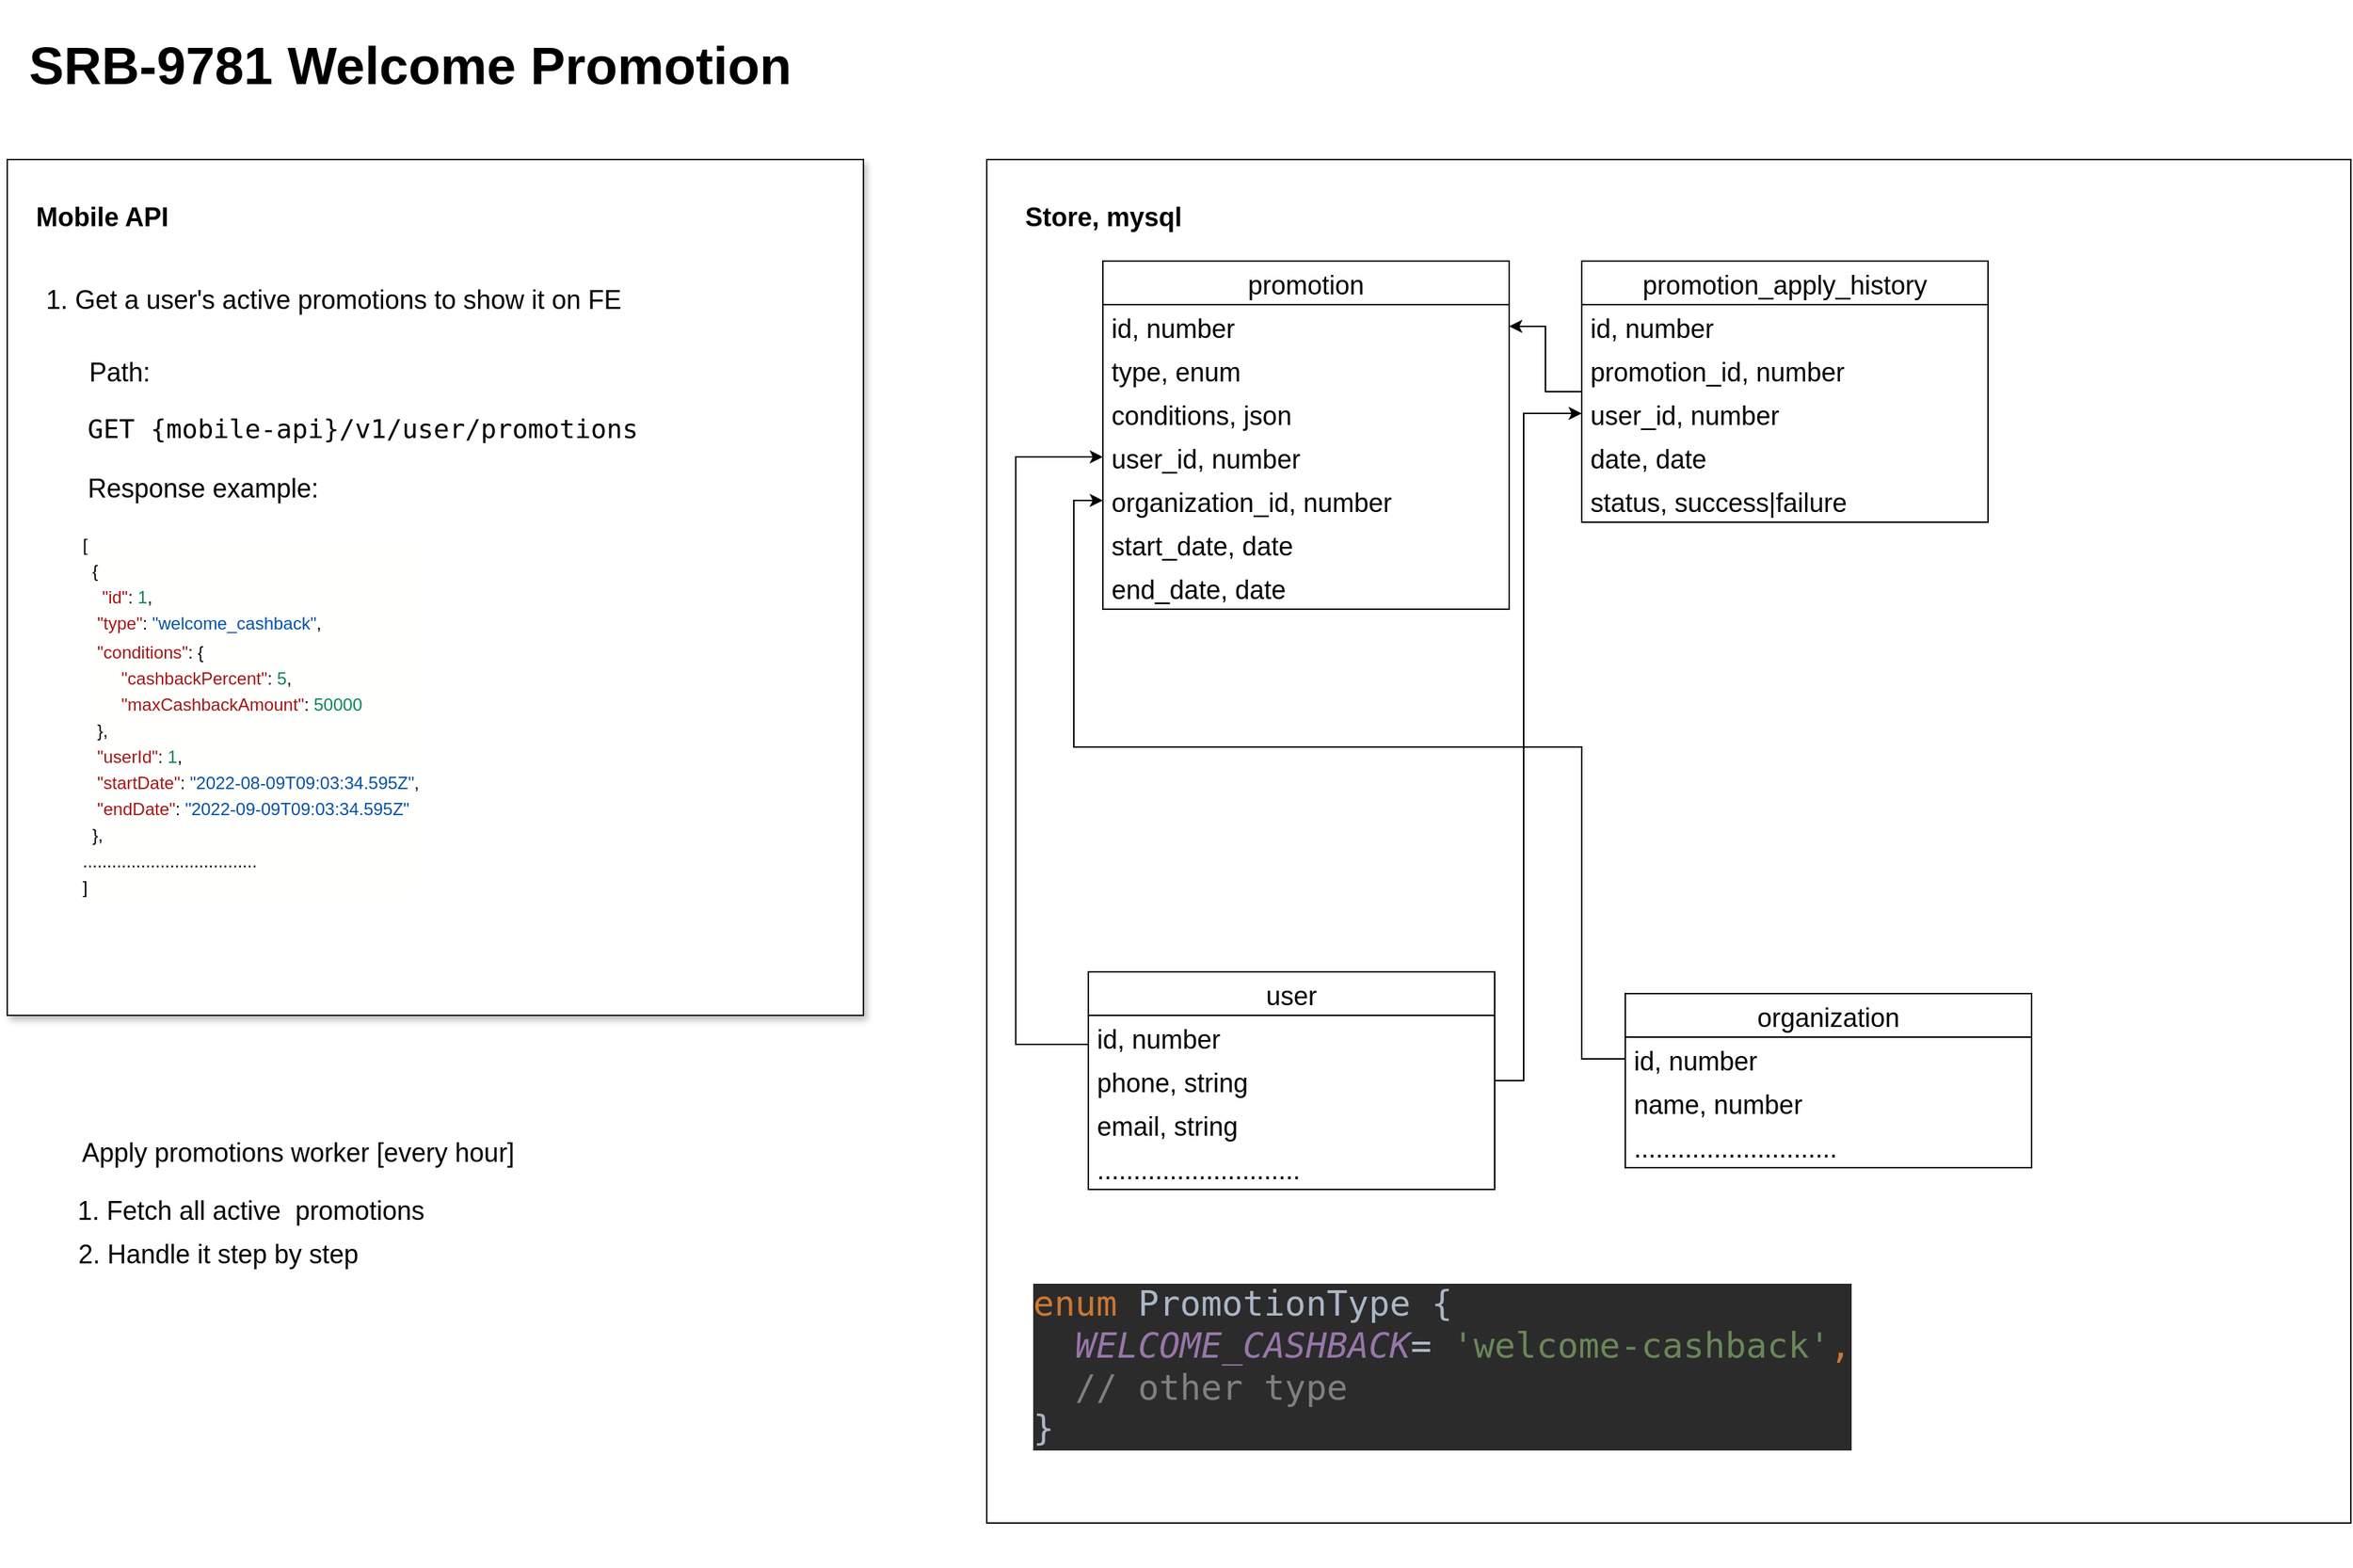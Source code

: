 <mxfile version="18.1.2" type="github">
  <diagram id="vmI7mMUzF1Ovgu6gkRTT" name="Page-1">
    <mxGraphModel dx="2302" dy="1041" grid="1" gridSize="10" guides="1" tooltips="1" connect="1" arrows="1" fold="1" page="1" pageScale="1" pageWidth="850" pageHeight="1100" math="0" shadow="0">
      <root>
        <mxCell id="0" />
        <mxCell id="1" parent="0" />
        <mxCell id="XHVd93EIHzynzg2FaFqQ-79" value="" style="whiteSpace=wrap;html=1;aspect=fixed;shadow=1;fontSize=24;strokeColor=#1A1A1A;fillColor=#FFFFFF;" vertex="1" parent="1">
          <mxGeometry x="25" y="190" width="590" height="590" as="geometry" />
        </mxCell>
        <mxCell id="XHVd93EIHzynzg2FaFqQ-1" value="" style="whiteSpace=wrap;html=1;aspect=fixed;" vertex="1" parent="1">
          <mxGeometry x="700" y="190" width="940" height="940" as="geometry" />
        </mxCell>
        <mxCell id="XHVd93EIHzynzg2FaFqQ-2" value="&lt;font style=&quot;font-size: 18px;&quot;&gt;&lt;b&gt;Store, mysql&lt;/b&gt;&lt;/font&gt;" style="text;html=1;align=center;verticalAlign=middle;resizable=0;points=[];autosize=1;strokeColor=none;fillColor=none;" vertex="1" parent="1">
          <mxGeometry x="720" y="220" width="120" height="20" as="geometry" />
        </mxCell>
        <mxCell id="XHVd93EIHzynzg2FaFqQ-5" value="promotion" style="swimlane;fontStyle=0;childLayout=stackLayout;horizontal=1;startSize=30;horizontalStack=0;resizeParent=1;resizeParentMax=0;resizeLast=0;collapsible=1;marginBottom=0;fontSize=18;" vertex="1" parent="1">
          <mxGeometry x="780" y="260" width="280" height="240" as="geometry">
            <mxRectangle x="860" y="350" width="160" height="30" as="alternateBounds" />
          </mxGeometry>
        </mxCell>
        <mxCell id="XHVd93EIHzynzg2FaFqQ-6" value="id, number" style="text;strokeColor=none;fillColor=none;align=left;verticalAlign=middle;spacingLeft=4;spacingRight=4;overflow=hidden;points=[[0,0.5],[1,0.5]];portConstraint=eastwest;rotatable=0;fontSize=18;" vertex="1" parent="XHVd93EIHzynzg2FaFqQ-5">
          <mxGeometry y="30" width="280" height="30" as="geometry" />
        </mxCell>
        <mxCell id="XHVd93EIHzynzg2FaFqQ-31" value="type, enum" style="text;strokeColor=none;fillColor=none;align=left;verticalAlign=middle;spacingLeft=4;spacingRight=4;overflow=hidden;points=[[0,0.5],[1,0.5]];portConstraint=eastwest;rotatable=0;fontSize=18;" vertex="1" parent="XHVd93EIHzynzg2FaFqQ-5">
          <mxGeometry y="60" width="280" height="30" as="geometry" />
        </mxCell>
        <mxCell id="XHVd93EIHzynzg2FaFqQ-8" value="conditions, json" style="text;strokeColor=none;fillColor=none;align=left;verticalAlign=middle;spacingLeft=4;spacingRight=4;overflow=hidden;points=[[0,0.5],[1,0.5]];portConstraint=eastwest;rotatable=0;fontSize=18;" vertex="1" parent="XHVd93EIHzynzg2FaFqQ-5">
          <mxGeometry y="90" width="280" height="30" as="geometry" />
        </mxCell>
        <mxCell id="XHVd93EIHzynzg2FaFqQ-14" value="user_id, number" style="text;strokeColor=none;fillColor=none;align=left;verticalAlign=middle;spacingLeft=4;spacingRight=4;overflow=hidden;points=[[0,0.5],[1,0.5]];portConstraint=eastwest;rotatable=0;fontSize=18;" vertex="1" parent="XHVd93EIHzynzg2FaFqQ-5">
          <mxGeometry y="120" width="280" height="30" as="geometry" />
        </mxCell>
        <mxCell id="XHVd93EIHzynzg2FaFqQ-52" value="organization_id, number" style="text;strokeColor=none;fillColor=none;align=left;verticalAlign=middle;spacingLeft=4;spacingRight=4;overflow=hidden;points=[[0,0.5],[1,0.5]];portConstraint=eastwest;rotatable=0;fontSize=18;" vertex="1" parent="XHVd93EIHzynzg2FaFqQ-5">
          <mxGeometry y="150" width="280" height="30" as="geometry" />
        </mxCell>
        <mxCell id="XHVd93EIHzynzg2FaFqQ-32" value="start_date, date" style="text;strokeColor=none;fillColor=none;align=left;verticalAlign=middle;spacingLeft=4;spacingRight=4;overflow=hidden;points=[[0,0.5],[1,0.5]];portConstraint=eastwest;rotatable=0;fontSize=18;" vertex="1" parent="XHVd93EIHzynzg2FaFqQ-5">
          <mxGeometry y="180" width="280" height="30" as="geometry" />
        </mxCell>
        <mxCell id="XHVd93EIHzynzg2FaFqQ-17" value="end_date, date" style="text;strokeColor=none;fillColor=none;align=left;verticalAlign=middle;spacingLeft=4;spacingRight=4;overflow=hidden;points=[[0,0.5],[1,0.5]];portConstraint=eastwest;rotatable=0;fontSize=18;" vertex="1" parent="XHVd93EIHzynzg2FaFqQ-5">
          <mxGeometry y="210" width="280" height="30" as="geometry" />
        </mxCell>
        <mxCell id="XHVd93EIHzynzg2FaFqQ-60" style="edgeStyle=orthogonalEdgeStyle;rounded=0;orthogonalLoop=1;jettySize=auto;html=1;entryX=0;entryY=0.5;entryDx=0;entryDy=0;fontSize=18;" edge="1" parent="1" source="XHVd93EIHzynzg2FaFqQ-23" target="XHVd93EIHzynzg2FaFqQ-14">
          <mxGeometry relative="1" as="geometry">
            <Array as="points">
              <mxPoint x="720" y="800" />
              <mxPoint x="720" y="395" />
            </Array>
          </mxGeometry>
        </mxCell>
        <mxCell id="XHVd93EIHzynzg2FaFqQ-71" style="edgeStyle=orthogonalEdgeStyle;rounded=0;orthogonalLoop=1;jettySize=auto;html=1;entryX=0;entryY=0.5;entryDx=0;entryDy=0;fontSize=18;" edge="1" parent="1" source="XHVd93EIHzynzg2FaFqQ-23" target="XHVd93EIHzynzg2FaFqQ-67">
          <mxGeometry relative="1" as="geometry">
            <Array as="points">
              <mxPoint x="1070" y="825" />
              <mxPoint x="1070" y="365" />
            </Array>
          </mxGeometry>
        </mxCell>
        <mxCell id="XHVd93EIHzynzg2FaFqQ-23" value="user" style="swimlane;fontStyle=0;childLayout=stackLayout;horizontal=1;startSize=30;horizontalStack=0;resizeParent=1;resizeParentMax=0;resizeLast=0;collapsible=1;marginBottom=0;fontSize=18;" vertex="1" parent="1">
          <mxGeometry x="770" y="750" width="280" height="150" as="geometry">
            <mxRectangle x="860" y="350" width="160" height="30" as="alternateBounds" />
          </mxGeometry>
        </mxCell>
        <mxCell id="XHVd93EIHzynzg2FaFqQ-24" value="id, number" style="text;strokeColor=none;fillColor=none;align=left;verticalAlign=middle;spacingLeft=4;spacingRight=4;overflow=hidden;points=[[0,0.5],[1,0.5]];portConstraint=eastwest;rotatable=0;fontSize=18;" vertex="1" parent="XHVd93EIHzynzg2FaFqQ-23">
          <mxGeometry y="30" width="280" height="30" as="geometry" />
        </mxCell>
        <mxCell id="XHVd93EIHzynzg2FaFqQ-25" value="phone, string" style="text;strokeColor=none;fillColor=none;align=left;verticalAlign=middle;spacingLeft=4;spacingRight=4;overflow=hidden;points=[[0,0.5],[1,0.5]];portConstraint=eastwest;rotatable=0;fontSize=18;" vertex="1" parent="XHVd93EIHzynzg2FaFqQ-23">
          <mxGeometry y="60" width="280" height="30" as="geometry" />
        </mxCell>
        <mxCell id="XHVd93EIHzynzg2FaFqQ-26" value="email, string" style="text;strokeColor=none;fillColor=none;align=left;verticalAlign=middle;spacingLeft=4;spacingRight=4;overflow=hidden;points=[[0,0.5],[1,0.5]];portConstraint=eastwest;rotatable=0;fontSize=18;" vertex="1" parent="XHVd93EIHzynzg2FaFqQ-23">
          <mxGeometry y="90" width="280" height="30" as="geometry" />
        </mxCell>
        <mxCell id="XHVd93EIHzynzg2FaFqQ-27" value="............................" style="text;strokeColor=none;fillColor=none;align=left;verticalAlign=middle;spacingLeft=4;spacingRight=4;overflow=hidden;points=[[0,0.5],[1,0.5]];portConstraint=eastwest;rotatable=0;fontSize=18;" vertex="1" parent="XHVd93EIHzynzg2FaFqQ-23">
          <mxGeometry y="120" width="280" height="30" as="geometry" />
        </mxCell>
        <mxCell id="XHVd93EIHzynzg2FaFqQ-33" value="&lt;h1&gt;SRB-9781 Welcome Promotion&lt;/h1&gt;&lt;span data-metadata=&quot;&lt;!--(figmeta)eyJmaWxlS2V5IjoiYTVsaGJPWG9oTW1MTndGYm8xNE5kQSIsInBhc3RlSUQiOjE4MjY3NjkxMTcsImRhdGFUeXBlIjoic2NlbmUifQo=(/figmeta)--&gt;&quot;&gt;&lt;/span&gt;&lt;span style=&quot;&quot;&gt;&amp;nbsp;&lt;/span&gt;&lt;p&gt;.&lt;/p&gt;" style="text;html=1;strokeColor=none;fillColor=none;spacing=5;spacingTop=-20;whiteSpace=wrap;overflow=hidden;rounded=0;fontSize=18;" vertex="1" parent="1">
          <mxGeometry x="35" y="90" width="570" height="120" as="geometry" />
        </mxCell>
        <mxCell id="XHVd93EIHzynzg2FaFqQ-35" value="&lt;pre&gt;GET {mobile-api}/v1/user/promotions&lt;/pre&gt;" style="text;html=1;strokeColor=none;fillColor=none;align=center;verticalAlign=middle;whiteSpace=wrap;rounded=0;fontSize=18;" vertex="1" parent="1">
          <mxGeometry x="80" y="360" width="380" height="30" as="geometry" />
        </mxCell>
        <mxCell id="XHVd93EIHzynzg2FaFqQ-39" value="&lt;div style=&quot;background-color: rgb(255, 255, 254); line-height: 18px;&quot;&gt;&lt;div style=&quot;line-height: 18px;&quot;&gt;&lt;div style=&quot;color: rgb(0, 0, 0); font-size: 12px; font-weight: normal;&quot;&gt;[&lt;/div&gt;&lt;div style=&quot;color: rgb(0, 0, 0); font-size: 12px; font-weight: normal;&quot;&gt;&amp;nbsp; {&lt;/div&gt;&lt;div style=&quot;color: rgb(0, 0, 0); font-size: 12px; font-weight: normal;&quot;&gt;        &lt;span style=&quot;color: #a31515;&quot;&gt;&amp;nbsp; &amp;nbsp; &quot;id&quot;&lt;/span&gt;: &lt;span style=&quot;color: #098658;&quot;&gt;1&lt;/span&gt;,&lt;/div&gt;&lt;div style=&quot;color: rgb(0, 0, 0); font-size: 12px; font-weight: normal;&quot;&gt;        &lt;span style=&quot;color: #a31515;&quot;&gt;&amp;nbsp; &amp;nbsp;&quot;type&quot;&lt;/span&gt;: &lt;span style=&quot;color: #0451a5;&quot;&gt;&quot;welcome_cashback&quot;&lt;/span&gt;,&lt;/div&gt;&lt;div style=&quot;&quot;&gt;        &lt;span style=&quot;color: rgb(163, 21, 21); font-size: 12px; font-weight: normal;&quot;&gt;&amp;nbsp; &amp;nbsp;&quot;&lt;/span&gt;&lt;font color=&quot;#a31515&quot;&gt;&lt;span style=&quot;font-size: 12px;&quot;&gt;conditions&lt;/span&gt;&lt;/font&gt;&lt;span style=&quot;color: rgb(163, 21, 21); font-size: 12px; font-weight: normal;&quot;&gt;&quot;&lt;/span&gt;&lt;span style=&quot;font-size: 12px;&quot;&gt;: {&lt;/span&gt;&lt;/div&gt;&lt;div style=&quot;color: rgb(0, 0, 0); font-size: 12px; font-weight: normal;&quot;&gt;            &lt;span style=&quot;color: #a31515;&quot;&gt;&amp;nbsp; &amp;nbsp; &amp;nbsp; &amp;nbsp; &quot;cashbackPercent&quot;&lt;/span&gt;: &lt;span style=&quot;color: #098658;&quot;&gt;5&lt;/span&gt;,&lt;/div&gt;&lt;div style=&quot;color: rgb(0, 0, 0); font-size: 12px; font-weight: normal;&quot;&gt;            &lt;span style=&quot;color: #a31515;&quot;&gt;&amp;nbsp; &amp;nbsp; &amp;nbsp; &amp;nbsp; &quot;maxCashbackAmount&quot;&lt;/span&gt;: &lt;span style=&quot;color: #098658;&quot;&gt;50000&lt;/span&gt;&lt;/div&gt;&lt;div style=&quot;color: rgb(0, 0, 0); font-size: 12px; font-weight: normal;&quot;&gt;&amp;nbsp; &amp;nbsp;},&lt;/div&gt;&lt;div style=&quot;color: rgb(0, 0, 0); font-size: 12px; font-weight: normal;&quot;&gt;        &lt;span style=&quot;color: #a31515;&quot;&gt;&amp;nbsp; &amp;nbsp;&quot;userId&quot;&lt;/span&gt;: &lt;span style=&quot;color: #098658;&quot;&gt;1&lt;/span&gt;,&lt;/div&gt;&lt;div style=&quot;color: rgb(0, 0, 0); font-size: 12px; font-weight: normal;&quot;&gt;        &lt;span style=&quot;color: #a31515;&quot;&gt;&amp;nbsp; &amp;nbsp;&quot;startDate&quot;&lt;/span&gt;: &lt;span style=&quot;color: #0451a5;&quot;&gt;&quot;2022-08-09T09:03:34.595Z&quot;&lt;/span&gt;,&lt;/div&gt;&lt;div style=&quot;color: rgb(0, 0, 0); font-size: 12px; font-weight: normal;&quot;&gt;        &lt;span style=&quot;color: #a31515;&quot;&gt;&amp;nbsp; &amp;nbsp;&quot;endDate&quot;&lt;/span&gt;: &lt;span style=&quot;color: #0451a5;&quot;&gt;&quot;2022-09-09T09:03:34.595Z&quot;&lt;/span&gt;&lt;/div&gt;&lt;div style=&quot;color: rgb(0, 0, 0); font-size: 12px; font-weight: normal;&quot;&gt;&amp;nbsp; },&lt;/div&gt;&lt;div style=&quot;color: rgb(0, 0, 0); font-size: 12px; font-weight: normal;&quot;&gt;....................................&lt;/div&gt;&lt;div style=&quot;color: rgb(0, 0, 0); font-size: 12px; font-weight: normal;&quot;&gt;]&lt;/div&gt;&lt;/div&gt;&lt;/div&gt;" style="text;whiteSpace=wrap;html=1;fontSize=18;" vertex="1" parent="1">
          <mxGeometry x="75" y="440" width="250" height="270" as="geometry" />
        </mxCell>
        <mxCell id="XHVd93EIHzynzg2FaFqQ-42" value="&lt;font style=&quot;font-size: 18px;&quot;&gt;Apply promotions worker [every hour]&lt;/font&gt;" style="text;html=1;align=center;verticalAlign=middle;resizable=0;points=[];autosize=1;strokeColor=none;fillColor=none;fontSize=14;" vertex="1" parent="1">
          <mxGeometry x="70" y="865" width="310" height="20" as="geometry" />
        </mxCell>
        <mxCell id="XHVd93EIHzynzg2FaFqQ-44" value="1. &lt;font style=&quot;font-size: 18px;&quot;&gt;Fetch all&amp;nbsp;active&amp;nbsp; promotions&lt;/font&gt;&amp;nbsp;" style="text;html=1;align=center;verticalAlign=middle;resizable=0;points=[];autosize=1;strokeColor=none;fillColor=none;fontSize=18;" vertex="1" parent="1">
          <mxGeometry x="65" y="900" width="260" height="30" as="geometry" />
        </mxCell>
        <mxCell id="XHVd93EIHzynzg2FaFqQ-45" value="2. Handle it step by step" style="text;html=1;align=center;verticalAlign=middle;resizable=0;points=[];autosize=1;strokeColor=none;fillColor=none;fontSize=18;" vertex="1" parent="1">
          <mxGeometry x="65" y="930" width="210" height="30" as="geometry" />
        </mxCell>
        <mxCell id="XHVd93EIHzynzg2FaFqQ-62" style="edgeStyle=orthogonalEdgeStyle;rounded=0;orthogonalLoop=1;jettySize=auto;html=1;entryX=0;entryY=0.5;entryDx=0;entryDy=0;fontSize=18;" edge="1" parent="1" source="XHVd93EIHzynzg2FaFqQ-54" target="XHVd93EIHzynzg2FaFqQ-52">
          <mxGeometry relative="1" as="geometry">
            <Array as="points">
              <mxPoint x="1110" y="810" />
              <mxPoint x="1110" y="595" />
              <mxPoint x="760" y="595" />
              <mxPoint x="760" y="425" />
            </Array>
          </mxGeometry>
        </mxCell>
        <mxCell id="XHVd93EIHzynzg2FaFqQ-54" value="organization" style="swimlane;fontStyle=0;childLayout=stackLayout;horizontal=1;startSize=30;horizontalStack=0;resizeParent=1;resizeParentMax=0;resizeLast=0;collapsible=1;marginBottom=0;fontSize=18;" vertex="1" parent="1">
          <mxGeometry x="1140" y="765" width="280" height="120" as="geometry">
            <mxRectangle x="860" y="350" width="160" height="30" as="alternateBounds" />
          </mxGeometry>
        </mxCell>
        <mxCell id="XHVd93EIHzynzg2FaFqQ-55" value="id, number" style="text;strokeColor=none;fillColor=none;align=left;verticalAlign=middle;spacingLeft=4;spacingRight=4;overflow=hidden;points=[[0,0.5],[1,0.5]];portConstraint=eastwest;rotatable=0;fontSize=18;" vertex="1" parent="XHVd93EIHzynzg2FaFqQ-54">
          <mxGeometry y="30" width="280" height="30" as="geometry" />
        </mxCell>
        <mxCell id="XHVd93EIHzynzg2FaFqQ-59" value="name, number" style="text;strokeColor=none;fillColor=none;align=left;verticalAlign=middle;spacingLeft=4;spacingRight=4;overflow=hidden;points=[[0,0.5],[1,0.5]];portConstraint=eastwest;rotatable=0;fontSize=18;" vertex="1" parent="XHVd93EIHzynzg2FaFqQ-54">
          <mxGeometry y="60" width="280" height="30" as="geometry" />
        </mxCell>
        <mxCell id="XHVd93EIHzynzg2FaFqQ-58" value="............................" style="text;strokeColor=none;fillColor=none;align=left;verticalAlign=middle;spacingLeft=4;spacingRight=4;overflow=hidden;points=[[0,0.5],[1,0.5]];portConstraint=eastwest;rotatable=0;fontSize=18;" vertex="1" parent="XHVd93EIHzynzg2FaFqQ-54">
          <mxGeometry y="90" width="280" height="30" as="geometry" />
        </mxCell>
        <mxCell id="XHVd93EIHzynzg2FaFqQ-75" style="edgeStyle=orthogonalEdgeStyle;rounded=0;orthogonalLoop=1;jettySize=auto;html=1;entryX=1;entryY=0.5;entryDx=0;entryDy=0;fontSize=24;" edge="1" parent="1" source="XHVd93EIHzynzg2FaFqQ-63" target="XHVd93EIHzynzg2FaFqQ-6">
          <mxGeometry relative="1" as="geometry" />
        </mxCell>
        <mxCell id="XHVd93EIHzynzg2FaFqQ-63" value="promotion_apply_history" style="swimlane;fontStyle=0;childLayout=stackLayout;horizontal=1;startSize=30;horizontalStack=0;resizeParent=1;resizeParentMax=0;resizeLast=0;collapsible=1;marginBottom=0;fontSize=18;" vertex="1" parent="1">
          <mxGeometry x="1110" y="260" width="280" height="180" as="geometry">
            <mxRectangle x="860" y="350" width="160" height="30" as="alternateBounds" />
          </mxGeometry>
        </mxCell>
        <mxCell id="XHVd93EIHzynzg2FaFqQ-64" value="id, number" style="text;strokeColor=none;fillColor=none;align=left;verticalAlign=middle;spacingLeft=4;spacingRight=4;overflow=hidden;points=[[0,0.5],[1,0.5]];portConstraint=eastwest;rotatable=0;fontSize=18;" vertex="1" parent="XHVd93EIHzynzg2FaFqQ-63">
          <mxGeometry y="30" width="280" height="30" as="geometry" />
        </mxCell>
        <mxCell id="XHVd93EIHzynzg2FaFqQ-65" value="promotion_id, number" style="text;strokeColor=none;fillColor=none;align=left;verticalAlign=middle;spacingLeft=4;spacingRight=4;overflow=hidden;points=[[0,0.5],[1,0.5]];portConstraint=eastwest;rotatable=0;fontSize=18;" vertex="1" parent="XHVd93EIHzynzg2FaFqQ-63">
          <mxGeometry y="60" width="280" height="30" as="geometry" />
        </mxCell>
        <mxCell id="XHVd93EIHzynzg2FaFqQ-67" value="user_id, number" style="text;strokeColor=none;fillColor=none;align=left;verticalAlign=middle;spacingLeft=4;spacingRight=4;overflow=hidden;points=[[0,0.5],[1,0.5]];portConstraint=eastwest;rotatable=0;fontSize=18;" vertex="1" parent="XHVd93EIHzynzg2FaFqQ-63">
          <mxGeometry y="90" width="280" height="30" as="geometry" />
        </mxCell>
        <mxCell id="XHVd93EIHzynzg2FaFqQ-69" value="date, date" style="text;strokeColor=none;fillColor=none;align=left;verticalAlign=middle;spacingLeft=4;spacingRight=4;overflow=hidden;points=[[0,0.5],[1,0.5]];portConstraint=eastwest;rotatable=0;fontSize=18;" vertex="1" parent="XHVd93EIHzynzg2FaFqQ-63">
          <mxGeometry y="120" width="280" height="30" as="geometry" />
        </mxCell>
        <mxCell id="XHVd93EIHzynzg2FaFqQ-72" value="status, success|failure" style="text;strokeColor=none;fillColor=none;align=left;verticalAlign=middle;spacingLeft=4;spacingRight=4;overflow=hidden;points=[[0,0.5],[1,0.5]];portConstraint=eastwest;rotatable=0;fontSize=18;" vertex="1" parent="XHVd93EIHzynzg2FaFqQ-63">
          <mxGeometry y="150" width="280" height="30" as="geometry" />
        </mxCell>
        <mxCell id="XHVd93EIHzynzg2FaFqQ-74" value="&lt;pre style=&quot;background-color: rgb(43, 43, 43); color: rgb(169, 183, 198); font-family: &amp;quot;JetBrains Mono&amp;quot;, monospace;&quot;&gt;&lt;font style=&quot;font-size: 24px;&quot;&gt;&lt;span style=&quot;color: rgb(204, 120, 50);&quot;&gt;enum &lt;/span&gt;PromotionType {&lt;br&gt;  &lt;span style=&quot;color: rgb(152, 118, 170); font-style: italic;&quot;&gt;WELCOME_CASHBACK&lt;/span&gt;= &lt;span style=&quot;color: rgb(106, 135, 89);&quot;&gt;&#39;welcome-cashback&#39;&lt;/span&gt;&lt;span style=&quot;color: rgb(204, 120, 50);&quot;&gt;,&lt;br&gt;&lt;/span&gt;&lt;span style=&quot;color: rgb(204, 120, 50);&quot;&gt;  &lt;/span&gt;&lt;span style=&quot;color: rgb(128, 128, 128);&quot;&gt;// other type&lt;br&gt;&lt;/span&gt;}&lt;/font&gt;&lt;/pre&gt;" style="text;whiteSpace=wrap;html=1;fontSize=18;" vertex="1" parent="1">
          <mxGeometry x="730" y="940" width="470" height="220" as="geometry" />
        </mxCell>
        <mxCell id="XHVd93EIHzynzg2FaFqQ-80" value="&lt;font style=&quot;font-size: 18px;&quot;&gt;&lt;b&gt;Mobile API&lt;/b&gt;&lt;/font&gt;" style="text;html=1;align=center;verticalAlign=middle;resizable=0;points=[];autosize=1;strokeColor=none;fillColor=none;" vertex="1" parent="1">
          <mxGeometry x="35" y="220" width="110" height="20" as="geometry" />
        </mxCell>
        <mxCell id="XHVd93EIHzynzg2FaFqQ-82" value="&lt;font style=&quot;font-size: 18px;&quot;&gt;&amp;nbsp; &amp;nbsp;1. Get a user&#39;s active promotions to show it on FE&lt;/font&gt;" style="text;html=1;strokeColor=none;fillColor=none;align=center;verticalAlign=middle;whiteSpace=wrap;rounded=0;shadow=1;fontSize=24;" vertex="1" parent="1">
          <mxGeometry x="35" y="270" width="415" height="30" as="geometry" />
        </mxCell>
        <mxCell id="XHVd93EIHzynzg2FaFqQ-83" value="&lt;span style=&quot;font-size: 18px;&quot;&gt;Path:&lt;/span&gt;" style="text;html=1;strokeColor=none;fillColor=none;align=center;verticalAlign=middle;whiteSpace=wrap;rounded=0;shadow=1;fontSize=24;" vertex="1" parent="1">
          <mxGeometry x="75" y="320" width="55" height="30" as="geometry" />
        </mxCell>
        <mxCell id="XHVd93EIHzynzg2FaFqQ-85" value="&lt;span style=&quot;font-size: 18px;&quot;&gt;Response example:&lt;/span&gt;" style="text;html=1;strokeColor=none;fillColor=none;align=center;verticalAlign=middle;whiteSpace=wrap;rounded=0;shadow=1;fontSize=24;" vertex="1" parent="1">
          <mxGeometry x="75" y="400" width="170" height="30" as="geometry" />
        </mxCell>
      </root>
    </mxGraphModel>
  </diagram>
</mxfile>
